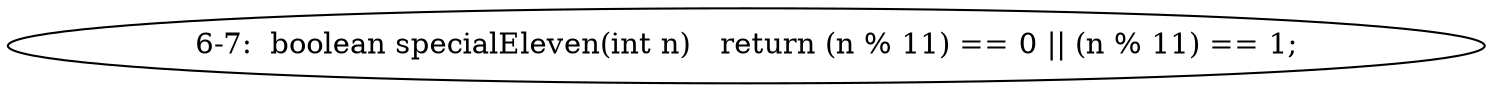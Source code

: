 digraph result_test { 
// graph-vertices
  a1  [label="6-7:  boolean specialEleven(int n)	return (n % 11) == 0 || (n % 11) == 1;"]; 
// graph-edges
}